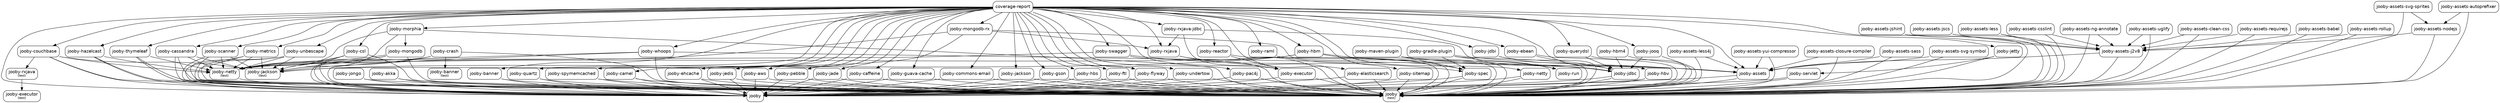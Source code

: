 digraph "jooby-project" {
  node [shape="box",style="rounded",fontname="Helvetica",fontsize="14"]
  edge [fontsize="10",fontname="Helvetica"]

  // Node Definitions:
  "org.jooby:jooby-spec:jar::compile"[label=<jooby-spec>]
  "org.jooby:jooby:jar::compile"[label=<jooby>]
  "org.jooby:jooby:jar:tests:test"[label=<jooby<font point-size="10"><br/>(test)</font>>]
  "org.jooby:jooby-executor:jar::compile"[label=<jooby-executor>]
  "org.jooby:jooby-jackson:jar::compile"[label=<jooby-jackson>]
  "org.jooby:jooby-gson:jar::compile"[label=<jooby-gson>]
  "org.jooby:jooby-hbs:jar::compile"[label=<jooby-hbs>]
  "org.jooby:jooby-ftl:jar::compile"[label=<jooby-ftl>]
  "org.jooby:jooby-pebble:jar::compile"[label=<jooby-pebble>]
  "org.jooby:jooby-jade:jar::compile"[label=<jooby-jade>]
  "org.jooby:jooby-caffeine:jar::compile"[label=<jooby-caffeine>]
  "org.jooby:jooby-guava-cache:jar::compile"[label=<jooby-guava-cache>]
  "org.jooby:jooby-jdbc:jar::compile"[label=<jooby-jdbc>]
  "org.jooby:jooby-jooq:jar::compile"[label=<jooby-jooq>]
  "org.jooby:jooby-hbm:jar::compile"[label=<jooby-hbm>]
  "org.jooby:jooby-netty:jar::test"[label=<jooby-netty<font point-size="10"><br/>(test)</font>>]
  "org.jooby:jooby-jackson:jar::test"[label=<jooby-jackson<font point-size="10"><br/>(test)</font>>]
  "org.jooby:jooby-hbm4:jar::compile"[label=<jooby-hbm4>]
  "org.jooby:jooby-undertow:jar::compile"[label=<jooby-undertow>]
  "org.jooby:jooby-servlet:jar::compile"[label=<jooby-servlet>]
  "org.jooby:jooby-jetty:jar::compile"[label=<jooby-jetty>]
  "org.jooby:jooby-netty:jar::compile"[label=<jooby-netty>]
  "org.jooby:jooby-quartz:jar::compile"[label=<jooby-quartz>]
  "org.jooby:jooby-jdbi:jar::compile"[label=<jooby-jdbi>]
  "org.jooby:jooby-jedis:jar::compile"[label=<jooby-jedis>]
  "org.jooby:jooby-mongodb:jar::compile"[label=<jooby-mongodb>]
  "org.jooby:jooby-mongodb-rx:jar::compile"[label=<jooby-mongodb-rx>]
  "org.jooby:jooby-rxjava:jar::compile"[label=<jooby-rxjava>]
  "org.jooby:jooby-morphia:jar::compile"[label=<jooby-morphia>]
  "org.jooby:jooby-camel:jar::compile"[label=<jooby-camel>]
  "org.jooby:jooby-elasticsearch:jar::compile"[label=<jooby-elasticsearch>]
  "org.jooby:jooby-hbv:jar::compile"[label=<jooby-hbv>]
  "org.jooby:jooby-maven-plugin:maven-plugin::compile"[label=<jooby-maven-plugin>]
  "org.jooby:jooby-assets:jar::compile"[label=<jooby-assets>]
  "org.jooby:jooby-run:jar::compile"[label=<jooby-run>]
  "org.jooby:jooby-ehcache:jar::compile"[label=<jooby-ehcache>]
  "org.jooby:jooby-pac4j:jar::compile"[label=<jooby-pac4j>]
  "org.jooby:jooby-swagger:jar::compile"[label=<jooby-swagger>]
  "org.jooby:jooby-raml:jar::compile"[label=<jooby-raml>]
  "org.jooby:jooby-spymemcached:jar::compile"[label=<jooby-spymemcached>]
  "org.jooby:jooby-aws:jar::compile"[label=<jooby-aws>]
  "org.jooby:jooby-commons-email:jar::compile"[label=<jooby-commons-email>]
  "org.jooby:jooby-jongo:jar::compile"[label=<jooby-jongo>]
  "org.jooby:jooby-flyway:jar::compile"[label=<jooby-flyway>]
  "org.jooby:jooby-hazelcast:jar::compile"[label=<jooby-hazelcast>]
  "org.jooby:jooby-ebean:jar::compile"[label=<jooby-ebean>]
  "org.jooby:jooby-akka:jar::compile"[label=<jooby-akka>]
  "org.jooby:jooby-metrics:jar::compile"[label=<jooby-metrics>]
  "org.jooby:jooby-querydsl:jar::compile"[label=<jooby-querydsl>]
  "org.jooby:jooby-sitemap:jar::compile"[label=<jooby-sitemap>]
  "org.jooby:jooby-rxjava-jdbc:jar::compile"[label=<jooby-rxjava-jdbc>]
  "org.jooby:jooby-banner:jar::compile"[label=<jooby-banner>]
  "org.jooby:jooby-reactor:jar::compile"[label=<jooby-reactor>]
  "org.jooby:jooby-whoops:jar::compile"[label=<jooby-whoops>]
  "org.jooby:jooby-gradle-plugin:jar::compile"[label=<jooby-gradle-plugin>]
  "org.jooby:jooby-couchbase:jar::compile"[label=<jooby-couchbase>]
  "org.jooby:jooby-rxjava:jar::test"[label=<jooby-rxjava<font point-size="10"><br/>(test)</font>>]
  "org.jooby:jooby-executor:jar::test"[label=<jooby-executor<font point-size="10"><br/>(test)</font>>]
  "org.jooby:jooby-cassandra:jar::compile"[label=<jooby-cassandra>]
  "org.jooby:jooby-scanner:jar::compile"[label=<jooby-scanner>]
  "org.jooby:jooby-csl:jar::compile"[label=<jooby-csl>]
  "org.jooby:jooby-unbescape:jar::compile"[label=<jooby-unbescape>]
  "org.jooby:jooby-crash:jar::compile"[label=<jooby-crash>]
  "org.jooby:jooby-banner:jar::test"[label=<jooby-banner<font point-size="10"><br/>(test)</font>>]
  "org.jooby:jooby-thymeleaf:jar::compile"[label=<jooby-thymeleaf>]
  "org.jooby:jooby-assets-j2v8:jar::compile"[label=<jooby-assets-j2v8>]
  "org.jooby:jooby-assets-nodejs:jar::compile"[label=<jooby-assets-nodejs>]
  "org.jooby:jooby-assets-jshint:jar::compile"[label=<jooby-assets-jshint>]
  "org.jooby:jooby-assets-jscs:jar::compile"[label=<jooby-assets-jscs>]
  "org.jooby:jooby-assets-less:jar::compile"[label=<jooby-assets-less>]
  "org.jooby:jooby-assets-less4j:jar::compile"[label=<jooby-assets-less4j>]
  "org.jooby:jooby-assets-csslint:jar::compile"[label=<jooby-assets-csslint>]
  "org.jooby:jooby-assets-ng-annotate:jar::compile"[label=<jooby-assets-ng-annotate>]
  "org.jooby:jooby-assets-uglify:jar::compile"[label=<jooby-assets-uglify>]
  "org.jooby:jooby-assets-clean-css:jar::compile"[label=<jooby-assets-clean-css>]
  "org.jooby:jooby-assets-yui-compressor:jar::compile"[label=<jooby-assets-yui-compressor>]
  "org.jooby:jooby-assets-closure-compiler:jar::compile"[label=<jooby-assets-closure-compiler>]
  "org.jooby:jooby-assets-sass:jar::compile"[label=<jooby-assets-sass>]
  "org.jooby:jooby-assets-requirejs:jar::compile"[label=<jooby-assets-requirejs>]
  "org.jooby:jooby-assets-babel:jar::compile"[label=<jooby-assets-babel>]
  "org.jooby:jooby-assets-rollup:jar::compile"[label=<jooby-assets-rollup>]
  "org.jooby:jooby-assets-svg-sprites:jar::compile"[label=<jooby-assets-svg-sprites>]
  "org.jooby:jooby-assets-svg-symbol:jar::compile"[label=<jooby-assets-svg-symbol>]
  "org.jooby:jooby-assets-autoprefixer:jar::compile"[label=<jooby-assets-autoprefixer>]
  "org.jooby:coverage-report:jar::compile"[label=<coverage-report>]

  // Edge Definitions:
  "org.jooby:jooby-spec:jar::compile" -> "org.jooby:jooby:jar::compile"
  "org.jooby:jooby-spec:jar::compile" -> "org.jooby:jooby:jar:tests:test"
  "org.jooby:jooby-executor:jar::compile" -> "org.jooby:jooby:jar::compile"
  "org.jooby:jooby-executor:jar::compile" -> "org.jooby:jooby:jar:tests:test"
  "org.jooby:jooby-jackson:jar::compile" -> "org.jooby:jooby:jar::compile"
  "org.jooby:jooby-jackson:jar::compile" -> "org.jooby:jooby:jar:tests:test"
  "org.jooby:jooby-gson:jar::compile" -> "org.jooby:jooby:jar::compile"
  "org.jooby:jooby-gson:jar::compile" -> "org.jooby:jooby:jar:tests:test"
  "org.jooby:jooby-hbs:jar::compile" -> "org.jooby:jooby:jar::compile"
  "org.jooby:jooby-hbs:jar::compile" -> "org.jooby:jooby:jar:tests:test"
  "org.jooby:jooby-ftl:jar::compile" -> "org.jooby:jooby:jar::compile"
  "org.jooby:jooby-ftl:jar::compile" -> "org.jooby:jooby:jar:tests:test"
  "org.jooby:jooby-pebble:jar::compile" -> "org.jooby:jooby:jar::compile"
  "org.jooby:jooby-pebble:jar::compile" -> "org.jooby:jooby:jar:tests:test"
  "org.jooby:jooby-jade:jar::compile" -> "org.jooby:jooby:jar::compile"
  "org.jooby:jooby-jade:jar::compile" -> "org.jooby:jooby:jar:tests:test"
  "org.jooby:jooby-caffeine:jar::compile" -> "org.jooby:jooby:jar::compile"
  "org.jooby:jooby-caffeine:jar::compile" -> "org.jooby:jooby:jar:tests:test"
  "org.jooby:jooby-guava-cache:jar::compile" -> "org.jooby:jooby:jar::compile"
  "org.jooby:jooby-guava-cache:jar::compile" -> "org.jooby:jooby:jar:tests:test"
  "org.jooby:jooby-jdbc:jar::compile" -> "org.jooby:jooby:jar::compile"
  "org.jooby:jooby-jdbc:jar::compile" -> "org.jooby:jooby:jar:tests:test"
  "org.jooby:jooby-jooq:jar::compile" -> "org.jooby:jooby-jdbc:jar::compile"
  "org.jooby:jooby-jooq:jar::compile" -> "org.jooby:jooby:jar:tests:test"
  "org.jooby:jooby-hbm:jar::compile" -> "org.jooby:jooby-jdbc:jar::compile"
  "org.jooby:jooby-hbm:jar::compile" -> "org.jooby:jooby:jar:tests:test"
  "org.jooby:jooby-hbm:jar::compile" -> "org.jooby:jooby-netty:jar::test"
  "org.jooby:jooby-hbm:jar::compile" -> "org.jooby:jooby-jackson:jar::test"
  "org.jooby:jooby-hbm4:jar::compile" -> "org.jooby:jooby-jdbc:jar::compile"
  "org.jooby:jooby-hbm4:jar::compile" -> "org.jooby:jooby:jar:tests:test"
  "org.jooby:jooby-undertow:jar::compile" -> "org.jooby:jooby:jar::compile"
  "org.jooby:jooby-undertow:jar::compile" -> "org.jooby:jooby:jar:tests:test"
  "org.jooby:jooby-servlet:jar::compile" -> "org.jooby:jooby:jar::compile"
  "org.jooby:jooby-servlet:jar::compile" -> "org.jooby:jooby:jar:tests:test"
  "org.jooby:jooby-jetty:jar::compile" -> "org.jooby:jooby-servlet:jar::compile"
  "org.jooby:jooby-jetty:jar::compile" -> "org.jooby:jooby:jar:tests:test"
  "org.jooby:jooby-netty:jar::compile" -> "org.jooby:jooby:jar::compile"
  "org.jooby:jooby-netty:jar::compile" -> "org.jooby:jooby:jar:tests:test"
  "org.jooby:jooby-quartz:jar::compile" -> "org.jooby:jooby:jar::compile"
  "org.jooby:jooby-quartz:jar::compile" -> "org.jooby:jooby:jar:tests:test"
  "org.jooby:jooby-jdbi:jar::compile" -> "org.jooby:jooby-jdbc:jar::compile"
  "org.jooby:jooby-jdbi:jar::compile" -> "org.jooby:jooby:jar:tests:test"
  "org.jooby:jooby-jedis:jar::compile" -> "org.jooby:jooby:jar::compile"
  "org.jooby:jooby-jedis:jar::compile" -> "org.jooby:jooby:jar:tests:test"
  "org.jooby:jooby-mongodb:jar::compile" -> "org.jooby:jooby:jar::compile"
  "org.jooby:jooby-mongodb:jar::compile" -> "org.jooby:jooby:jar:tests:test"
  "org.jooby:jooby-mongodb:jar::compile" -> "org.jooby:jooby-netty:jar::test"
  "org.jooby:jooby-mongodb:jar::compile" -> "org.jooby:jooby-jackson:jar::test"
  "org.jooby:jooby-mongodb-rx:jar::compile" -> "org.jooby:jooby-rxjava:jar::compile"
  "org.jooby:jooby-rxjava:jar::compile" -> "org.jooby:jooby-executor:jar::compile"
  "org.jooby:jooby-mongodb-rx:jar::compile" -> "org.jooby:jooby:jar:tests:test"
  "org.jooby:jooby-mongodb-rx:jar::compile" -> "org.jooby:jooby-netty:jar::test"
  "org.jooby:jooby-netty:jar::test" -> "org.jooby:jooby:jar::compile"
  "org.jooby:jooby-mongodb-rx:jar::compile" -> "org.jooby:jooby-jackson:jar::test"
  "org.jooby:jooby-morphia:jar::compile" -> "org.jooby:jooby-mongodb:jar::compile"
  "org.jooby:jooby-morphia:jar::compile" -> "org.jooby:jooby:jar:tests:test"
  "org.jooby:jooby-morphia:jar::compile" -> "org.jooby:jooby-jackson:jar::test"
  "org.jooby:jooby-morphia:jar::compile" -> "org.jooby:jooby-netty:jar::test"
  "org.jooby:jooby-camel:jar::compile" -> "org.jooby:jooby:jar::compile"
  "org.jooby:jooby-camel:jar::compile" -> "org.jooby:jooby:jar:tests:test"
  "org.jooby:jooby-elasticsearch:jar::compile" -> "org.jooby:jooby:jar::compile"
  "org.jooby:jooby-elasticsearch:jar::compile" -> "org.jooby:jooby:jar:tests:test"
  "org.jooby:jooby-hbv:jar::compile" -> "org.jooby:jooby:jar::compile"
  "org.jooby:jooby-hbv:jar::compile" -> "org.jooby:jooby:jar:tests:test"
  "org.jooby:jooby-maven-plugin:maven-plugin::compile" -> "org.jooby:jooby-assets:jar::compile"
  "org.jooby:jooby-assets:jar::compile" -> "org.jooby:jooby:jar::compile"
  "org.jooby:jooby-maven-plugin:maven-plugin::compile" -> "org.jooby:jooby-spec:jar::compile"
  "org.jooby:jooby-maven-plugin:maven-plugin::compile" -> "org.jooby:jooby-run:jar::compile"
  "org.jooby:jooby-ehcache:jar::compile" -> "org.jooby:jooby:jar::compile"
  "org.jooby:jooby-ehcache:jar::compile" -> "org.jooby:jooby:jar:tests:test"
  "org.jooby:jooby-pac4j:jar::compile" -> "org.jooby:jooby:jar::compile"
  "org.jooby:jooby-pac4j:jar::compile" -> "org.jooby:jooby:jar:tests:test"
  "org.jooby:jooby-swagger:jar::compile" -> "org.jooby:jooby-spec:jar::compile"
  "org.jooby:jooby-swagger:jar::compile" -> "org.jooby:jooby:jar:tests:test"
  "org.jooby:jooby-swagger:jar::compile" -> "org.jooby:jooby-netty:jar::test"
  "org.jooby:jooby-raml:jar::compile" -> "org.jooby:jooby-spec:jar::compile"
  "org.jooby:jooby-raml:jar::compile" -> "org.jooby:jooby:jar:tests:test"
  "org.jooby:jooby-spymemcached:jar::compile" -> "org.jooby:jooby:jar::compile"
  "org.jooby:jooby-spymemcached:jar::compile" -> "org.jooby:jooby:jar:tests:test"
  "org.jooby:jooby-aws:jar::compile" -> "org.jooby:jooby:jar::compile"
  "org.jooby:jooby-aws:jar::compile" -> "org.jooby:jooby:jar:tests:test"
  "org.jooby:jooby-commons-email:jar::compile" -> "org.jooby:jooby:jar::compile"
  "org.jooby:jooby-commons-email:jar::compile" -> "org.jooby:jooby:jar:tests:test"
  "org.jooby:jooby-jongo:jar::compile" -> "org.jooby:jooby:jar::compile"
  "org.jooby:jooby-jongo:jar::compile" -> "org.jooby:jooby:jar:tests:test"
  "org.jooby:jooby-flyway:jar::compile" -> "org.jooby:jooby:jar::compile"
  "org.jooby:jooby-flyway:jar::compile" -> "org.jooby:jooby:jar:tests:test"
  "org.jooby:jooby-hazelcast:jar::compile" -> "org.jooby:jooby:jar::compile"
  "org.jooby:jooby-hazelcast:jar::compile" -> "org.jooby:jooby:jar:tests:test"
  "org.jooby:jooby-hazelcast:jar::compile" -> "org.jooby:jooby-netty:jar::test"
  "org.jooby:jooby-ebean:jar::compile" -> "org.jooby:jooby-jdbc:jar::compile"
  "org.jooby:jooby-ebean:jar::compile" -> "org.jooby:jooby:jar:tests:test"
  "org.jooby:jooby-akka:jar::compile" -> "org.jooby:jooby:jar::compile"
  "org.jooby:jooby-akka:jar::compile" -> "org.jooby:jooby:jar:tests:test"
  "org.jooby:jooby-metrics:jar::compile" -> "org.jooby:jooby:jar::compile"
  "org.jooby:jooby-metrics:jar::compile" -> "org.jooby:jooby:jar:tests:test"
  "org.jooby:jooby-metrics:jar::compile" -> "org.jooby:jooby-netty:jar::test"
  "org.jooby:jooby-metrics:jar::compile" -> "org.jooby:jooby-jackson:jar::test"
  "org.jooby:jooby-querydsl:jar::compile" -> "org.jooby:jooby-jdbc:jar::compile"
  "org.jooby:jooby-querydsl:jar::compile" -> "org.jooby:jooby:jar:tests:test"
  "org.jooby:jooby-sitemap:jar::compile" -> "org.jooby:jooby:jar::compile"
  "org.jooby:jooby-sitemap:jar::compile" -> "org.jooby:jooby:jar:tests:test"
  "org.jooby:jooby-rxjava:jar::compile" -> "org.jooby:jooby:jar:tests:test"
  "org.jooby:jooby-rxjava-jdbc:jar::compile" -> "org.jooby:jooby-jdbc:jar::compile"
  "org.jooby:jooby-rxjava-jdbc:jar::compile" -> "org.jooby:jooby-rxjava:jar::compile"
  "org.jooby:jooby-rxjava-jdbc:jar::compile" -> "org.jooby:jooby:jar:tests:test"
  "org.jooby:jooby-banner:jar::compile" -> "org.jooby:jooby:jar::compile"
  "org.jooby:jooby-banner:jar::compile" -> "org.jooby:jooby:jar:tests:test"
  "org.jooby:jooby-reactor:jar::compile" -> "org.jooby:jooby-executor:jar::compile"
  "org.jooby:jooby-reactor:jar::compile" -> "org.jooby:jooby:jar:tests:test"
  "org.jooby:jooby-whoops:jar::compile" -> "org.jooby:jooby:jar::compile"
  "org.jooby:jooby-whoops:jar::compile" -> "org.jooby:jooby-assets:jar::compile"
  "org.jooby:jooby-whoops:jar::compile" -> "org.jooby:jooby:jar:tests:test"
  "org.jooby:jooby-whoops:jar::compile" -> "org.jooby:jooby-netty:jar::test"
  "org.jooby:jooby-gradle-plugin:jar::compile" -> "org.jooby:jooby-assets:jar::compile"
  "org.jooby:jooby-gradle-plugin:jar::compile" -> "org.jooby:jooby-spec:jar::compile"
  "org.jooby:jooby-gradle-plugin:jar::compile" -> "org.jooby:jooby-run:jar::compile"
  "org.jooby:jooby-gradle-plugin:jar::compile" -> "org.jooby:jooby:jar:tests:test"
  "org.jooby:jooby-couchbase:jar::compile" -> "org.jooby:jooby:jar::compile"
  "org.jooby:jooby-couchbase:jar::compile" -> "org.jooby:jooby:jar:tests:test"
  "org.jooby:jooby-couchbase:jar::compile" -> "org.jooby:jooby-netty:jar::test"
  "org.jooby:jooby-couchbase:jar::compile" -> "org.jooby:jooby-jackson:jar::test"
  "org.jooby:jooby-couchbase:jar::compile" -> "org.jooby:jooby-rxjava:jar::test"
  "org.jooby:jooby-rxjava:jar::test" -> "org.jooby:jooby-executor:jar::test"
  "org.jooby:jooby-cassandra:jar::compile" -> "org.jooby:jooby:jar::compile"
  "org.jooby:jooby-cassandra:jar::compile" -> "org.jooby:jooby:jar:tests:test"
  "org.jooby:jooby-cassandra:jar::compile" -> "org.jooby:jooby-netty:jar::test"
  "org.jooby:jooby-cassandra:jar::compile" -> "org.jooby:jooby-jackson:jar::test"
  "org.jooby:jooby-scanner:jar::compile" -> "org.jooby:jooby:jar::compile"
  "org.jooby:jooby-scanner:jar::compile" -> "org.jooby:jooby:jar:tests:test"
  "org.jooby:jooby-scanner:jar::compile" -> "org.jooby:jooby-netty:jar::test"
  "org.jooby:jooby-scanner:jar::compile" -> "org.jooby:jooby-jackson:jar::test"
  "org.jooby:jooby-csl:jar::compile" -> "org.jooby:jooby:jar::compile"
  "org.jooby:jooby-csl:jar::compile" -> "org.jooby:jooby:jar:tests:test"
  "org.jooby:jooby-csl:jar::compile" -> "org.jooby:jooby-netty:jar::test"
  "org.jooby:jooby-csl:jar::compile" -> "org.jooby:jooby-jackson:jar::test"
  "org.jooby:jooby-unbescape:jar::compile" -> "org.jooby:jooby:jar::compile"
  "org.jooby:jooby-unbescape:jar::compile" -> "org.jooby:jooby:jar:tests:test"
  "org.jooby:jooby-unbescape:jar::compile" -> "org.jooby:jooby-netty:jar::test"
  "org.jooby:jooby-unbescape:jar::compile" -> "org.jooby:jooby-jackson:jar::test"
  "org.jooby:jooby-crash:jar::compile" -> "org.jooby:jooby:jar::compile"
  "org.jooby:jooby-crash:jar::compile" -> "org.jooby:jooby:jar:tests:test"
  "org.jooby:jooby-crash:jar::compile" -> "org.jooby:jooby-netty:jar::test"
  "org.jooby:jooby-crash:jar::compile" -> "org.jooby:jooby-jackson:jar::test"
  "org.jooby:jooby-crash:jar::compile" -> "org.jooby:jooby-banner:jar::test"
  "org.jooby:jooby-thymeleaf:jar::compile" -> "org.jooby:jooby:jar::compile"
  "org.jooby:jooby-thymeleaf:jar::compile" -> "org.jooby:jooby:jar:tests:test"
  "org.jooby:jooby-thymeleaf:jar::compile" -> "org.jooby:jooby-netty:jar::test"
  "org.jooby:jooby-assets:jar::compile" -> "org.jooby:jooby:jar:tests:test"
  "org.jooby:jooby-assets-j2v8:jar::compile" -> "org.jooby:jooby-assets:jar::compile"
  "org.jooby:jooby-assets-j2v8:jar::compile" -> "org.jooby:jooby:jar:tests:test"
  "org.jooby:jooby-assets-nodejs:jar::compile" -> "org.jooby:jooby-assets-j2v8:jar::compile"
  "org.jooby:jooby-assets-nodejs:jar::compile" -> "org.jooby:jooby:jar:tests:test"
  "org.jooby:jooby-assets-jshint:jar::compile" -> "org.jooby:jooby-assets-j2v8:jar::compile"
  "org.jooby:jooby-assets-jshint:jar::compile" -> "org.jooby:jooby:jar:tests:test"
  "org.jooby:jooby-assets-jscs:jar::compile" -> "org.jooby:jooby-assets-j2v8:jar::compile"
  "org.jooby:jooby-assets-jscs:jar::compile" -> "org.jooby:jooby:jar:tests:test"
  "org.jooby:jooby-assets-less:jar::compile" -> "org.jooby:jooby-assets-j2v8:jar::compile"
  "org.jooby:jooby-assets-less:jar::compile" -> "org.jooby:jooby:jar:tests:test"
  "org.jooby:jooby-assets-less4j:jar::compile" -> "org.jooby:jooby-assets:jar::compile"
  "org.jooby:jooby-assets-less4j:jar::compile" -> "org.jooby:jooby:jar:tests:test"
  "org.jooby:jooby-assets-csslint:jar::compile" -> "org.jooby:jooby-assets-j2v8:jar::compile"
  "org.jooby:jooby-assets-csslint:jar::compile" -> "org.jooby:jooby:jar:tests:test"
  "org.jooby:jooby-assets-ng-annotate:jar::compile" -> "org.jooby:jooby-assets-j2v8:jar::compile"
  "org.jooby:jooby-assets-ng-annotate:jar::compile" -> "org.jooby:jooby:jar:tests:test"
  "org.jooby:jooby-assets-uglify:jar::compile" -> "org.jooby:jooby-assets-j2v8:jar::compile"
  "org.jooby:jooby-assets-uglify:jar::compile" -> "org.jooby:jooby:jar:tests:test"
  "org.jooby:jooby-assets-clean-css:jar::compile" -> "org.jooby:jooby-assets-j2v8:jar::compile"
  "org.jooby:jooby-assets-clean-css:jar::compile" -> "org.jooby:jooby:jar:tests:test"
  "org.jooby:jooby-assets-yui-compressor:jar::compile" -> "org.jooby:jooby-assets:jar::compile"
  "org.jooby:jooby-assets-yui-compressor:jar::compile" -> "org.jooby:jooby:jar:tests:test"
  "org.jooby:jooby-assets-closure-compiler:jar::compile" -> "org.jooby:jooby-assets:jar::compile"
  "org.jooby:jooby-assets-closure-compiler:jar::compile" -> "org.jooby:jooby:jar:tests:test"
  "org.jooby:jooby-assets-sass:jar::compile" -> "org.jooby:jooby-assets:jar::compile"
  "org.jooby:jooby-assets-sass:jar::compile" -> "org.jooby:jooby:jar:tests:test"
  "org.jooby:jooby-assets-requirejs:jar::compile" -> "org.jooby:jooby-assets-j2v8:jar::compile"
  "org.jooby:jooby-assets-requirejs:jar::compile" -> "org.jooby:jooby:jar:tests:test"
  "org.jooby:jooby-assets-babel:jar::compile" -> "org.jooby:jooby-assets-j2v8:jar::compile"
  "org.jooby:jooby-assets-babel:jar::compile" -> "org.jooby:jooby:jar:tests:test"
  "org.jooby:jooby-assets-rollup:jar::compile" -> "org.jooby:jooby-assets-j2v8:jar::compile"
  "org.jooby:jooby-assets-rollup:jar::compile" -> "org.jooby:jooby:jar:tests:test"
  "org.jooby:jooby-assets-svg-sprites:jar::compile" -> "org.jooby:jooby-assets-nodejs:jar::compile"
  "org.jooby:jooby-assets-svg-sprites:jar::compile" -> "org.jooby:jooby:jar:tests:test"
  "org.jooby:jooby-assets-svg-symbol:jar::compile" -> "org.jooby:jooby-assets:jar::compile"
  "org.jooby:jooby-assets-svg-symbol:jar::compile" -> "org.jooby:jooby:jar:tests:test"
  "org.jooby:jooby-assets-autoprefixer:jar::compile" -> "org.jooby:jooby-assets-nodejs:jar::compile"
  "org.jooby:jooby-assets-autoprefixer:jar::compile" -> "org.jooby:jooby:jar:tests:test"
  "org.jooby:coverage-report:jar::compile" -> "org.jooby:jooby:jar::compile"
  "org.jooby:coverage-report:jar::compile" -> "org.jooby:jooby-executor:jar::compile"
  "org.jooby:coverage-report:jar::compile" -> "org.jooby:jooby-hbm:jar::compile"
  "org.jooby:coverage-report:jar::compile" -> "org.jooby:jooby-hbv:jar::compile"
  "org.jooby:coverage-report:jar::compile" -> "org.jooby:jooby-sitemap:jar::compile"
  "org.jooby:coverage-report:jar::compile" -> "org.jooby:jooby-jedis:jar::compile"
  "org.jooby:coverage-report:jar::compile" -> "org.jooby:jooby-morphia:jar::compile"
  "org.jooby:coverage-report:jar::compile" -> "org.jooby:jooby-elasticsearch:jar::compile"
  "org.jooby:coverage-report:jar::compile" -> "org.jooby:jooby-ehcache:jar::compile"
  "org.jooby:coverage-report:jar::compile" -> "org.jooby:jooby-spymemcached:jar::compile"
  "org.jooby:coverage-report:jar::compile" -> "org.jooby:jooby-commons-email:jar::compile"
  "org.jooby:coverage-report:jar::compile" -> "org.jooby:jooby-caffeine:jar::compile"
  "org.jooby:coverage-report:jar::compile" -> "org.jooby:jooby-guava-cache:jar::compile"
  "org.jooby:coverage-report:jar::compile" -> "org.jooby:jooby-flyway:jar::compile"
  "org.jooby:coverage-report:jar::compile" -> "org.jooby:jooby-hazelcast:jar::compile"
  "org.jooby:coverage-report:jar::compile" -> "org.jooby:jooby-jooq:jar::compile"
  "org.jooby:coverage-report:jar::compile" -> "org.jooby:jooby-querydsl:jar::compile"
  "org.jooby:coverage-report:jar::compile" -> "org.jooby:jooby-rxjava:jar::compile"
  "org.jooby:coverage-report:jar::compile" -> "org.jooby:jooby-rxjava-jdbc:jar::compile"
  "org.jooby:coverage-report:jar::compile" -> "org.jooby:jooby-whoops:jar::compile"
  "org.jooby:coverage-report:jar::compile" -> "org.jooby:jooby-couchbase:jar::compile"
  "org.jooby:coverage-report:jar::compile" -> "org.jooby:jooby-cassandra:jar::compile"
  "org.jooby:coverage-report:jar::compile" -> "org.jooby:jooby-scanner:jar::compile"
  "org.jooby:coverage-report:jar::compile" -> "org.jooby:jooby-csl:jar::compile"
  "org.jooby:coverage-report:jar::compile" -> "org.jooby:jooby-unbescape:jar::compile"
  "org.jooby:coverage-report:jar::compile" -> "org.jooby:jooby-hbs:jar::compile"
  "org.jooby:coverage-report:jar::compile" -> "org.jooby:jooby-quartz:jar::compile"
  "org.jooby:coverage-report:jar::compile" -> "org.jooby:jooby-jackson:jar::compile"
  "org.jooby:coverage-report:jar::compile" -> "org.jooby:jooby-gson:jar::compile"
  "org.jooby:coverage-report:jar::compile" -> "org.jooby:jooby-jdbi:jar::compile"
  "org.jooby:coverage-report:jar::compile" -> "org.jooby:jooby-ftl:jar::compile"
  "org.jooby:coverage-report:jar::compile" -> "org.jooby:jooby-pebble:jar::compile"
  "org.jooby:coverage-report:jar::compile" -> "org.jooby:jooby-jade:jar::compile"
  "org.jooby:coverage-report:jar::compile" -> "org.jooby:jooby-camel:jar::compile"
  "org.jooby:coverage-report:jar::compile" -> "org.jooby:jooby-pac4j:jar::compile"
  "org.jooby:coverage-report:jar::compile" -> "org.jooby:jooby-assets:jar::compile"
  "org.jooby:coverage-report:jar::compile" -> "org.jooby:jooby-swagger:jar::compile"
  "org.jooby:coverage-report:jar::compile" -> "org.jooby:jooby-raml:jar::compile"
  "org.jooby:coverage-report:jar::compile" -> "org.jooby:jooby-aws:jar::compile"
  "org.jooby:coverage-report:jar::compile" -> "org.jooby:jooby-metrics:jar::compile"
  "org.jooby:coverage-report:jar::compile" -> "org.jooby:jooby-ebean:jar::compile"
  "org.jooby:coverage-report:jar::compile" -> "org.jooby:jooby-banner:jar::compile"
  "org.jooby:coverage-report:jar::compile" -> "org.jooby:jooby-reactor:jar::compile"
  "org.jooby:coverage-report:jar::compile" -> "org.jooby:jooby-mongodb-rx:jar::compile"
  "org.jooby:coverage-report:jar::compile" -> "org.jooby:jooby-thymeleaf:jar::compile"
  "org.jooby:coverage-report:jar::compile" -> "org.jooby:jooby-undertow:jar::compile"
  "org.jooby:coverage-report:jar::compile" -> "org.jooby:jooby-jetty:jar::compile"
  "org.jooby:coverage-report:jar::compile" -> "org.jooby:jooby-netty:jar::compile"
  "org.jooby:coverage-report:jar::compile" -> "org.jooby:jooby:jar:tests:test"
}